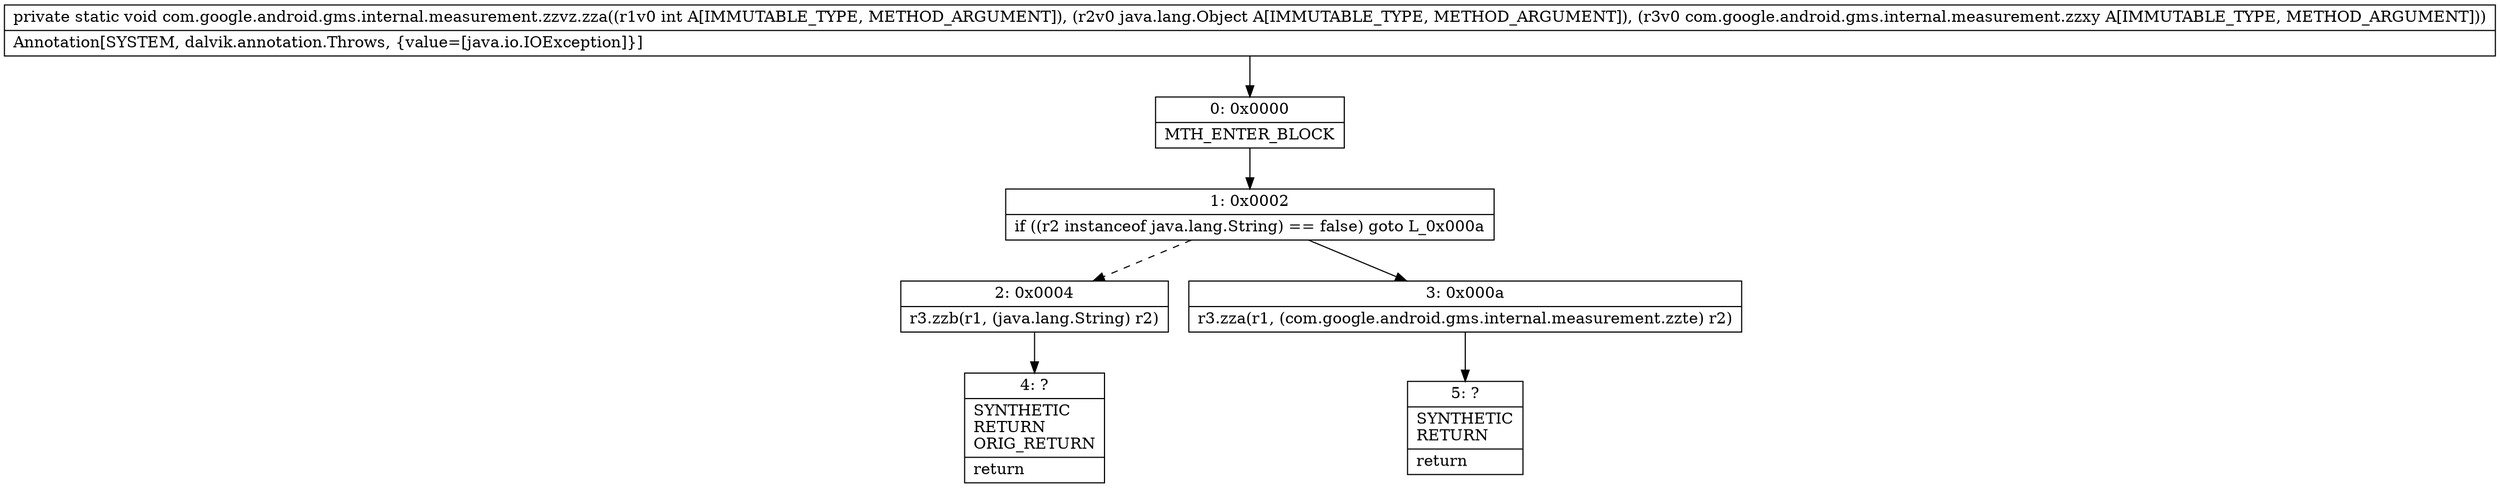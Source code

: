 digraph "CFG forcom.google.android.gms.internal.measurement.zzvz.zza(ILjava\/lang\/Object;Lcom\/google\/android\/gms\/internal\/measurement\/zzxy;)V" {
Node_0 [shape=record,label="{0\:\ 0x0000|MTH_ENTER_BLOCK\l}"];
Node_1 [shape=record,label="{1\:\ 0x0002|if ((r2 instanceof java.lang.String) == false) goto L_0x000a\l}"];
Node_2 [shape=record,label="{2\:\ 0x0004|r3.zzb(r1, (java.lang.String) r2)\l}"];
Node_3 [shape=record,label="{3\:\ 0x000a|r3.zza(r1, (com.google.android.gms.internal.measurement.zzte) r2)\l}"];
Node_4 [shape=record,label="{4\:\ ?|SYNTHETIC\lRETURN\lORIG_RETURN\l|return\l}"];
Node_5 [shape=record,label="{5\:\ ?|SYNTHETIC\lRETURN\l|return\l}"];
MethodNode[shape=record,label="{private static void com.google.android.gms.internal.measurement.zzvz.zza((r1v0 int A[IMMUTABLE_TYPE, METHOD_ARGUMENT]), (r2v0 java.lang.Object A[IMMUTABLE_TYPE, METHOD_ARGUMENT]), (r3v0 com.google.android.gms.internal.measurement.zzxy A[IMMUTABLE_TYPE, METHOD_ARGUMENT]))  | Annotation[SYSTEM, dalvik.annotation.Throws, \{value=[java.io.IOException]\}]\l}"];
MethodNode -> Node_0;
Node_0 -> Node_1;
Node_1 -> Node_2[style=dashed];
Node_1 -> Node_3;
Node_2 -> Node_4;
Node_3 -> Node_5;
}

